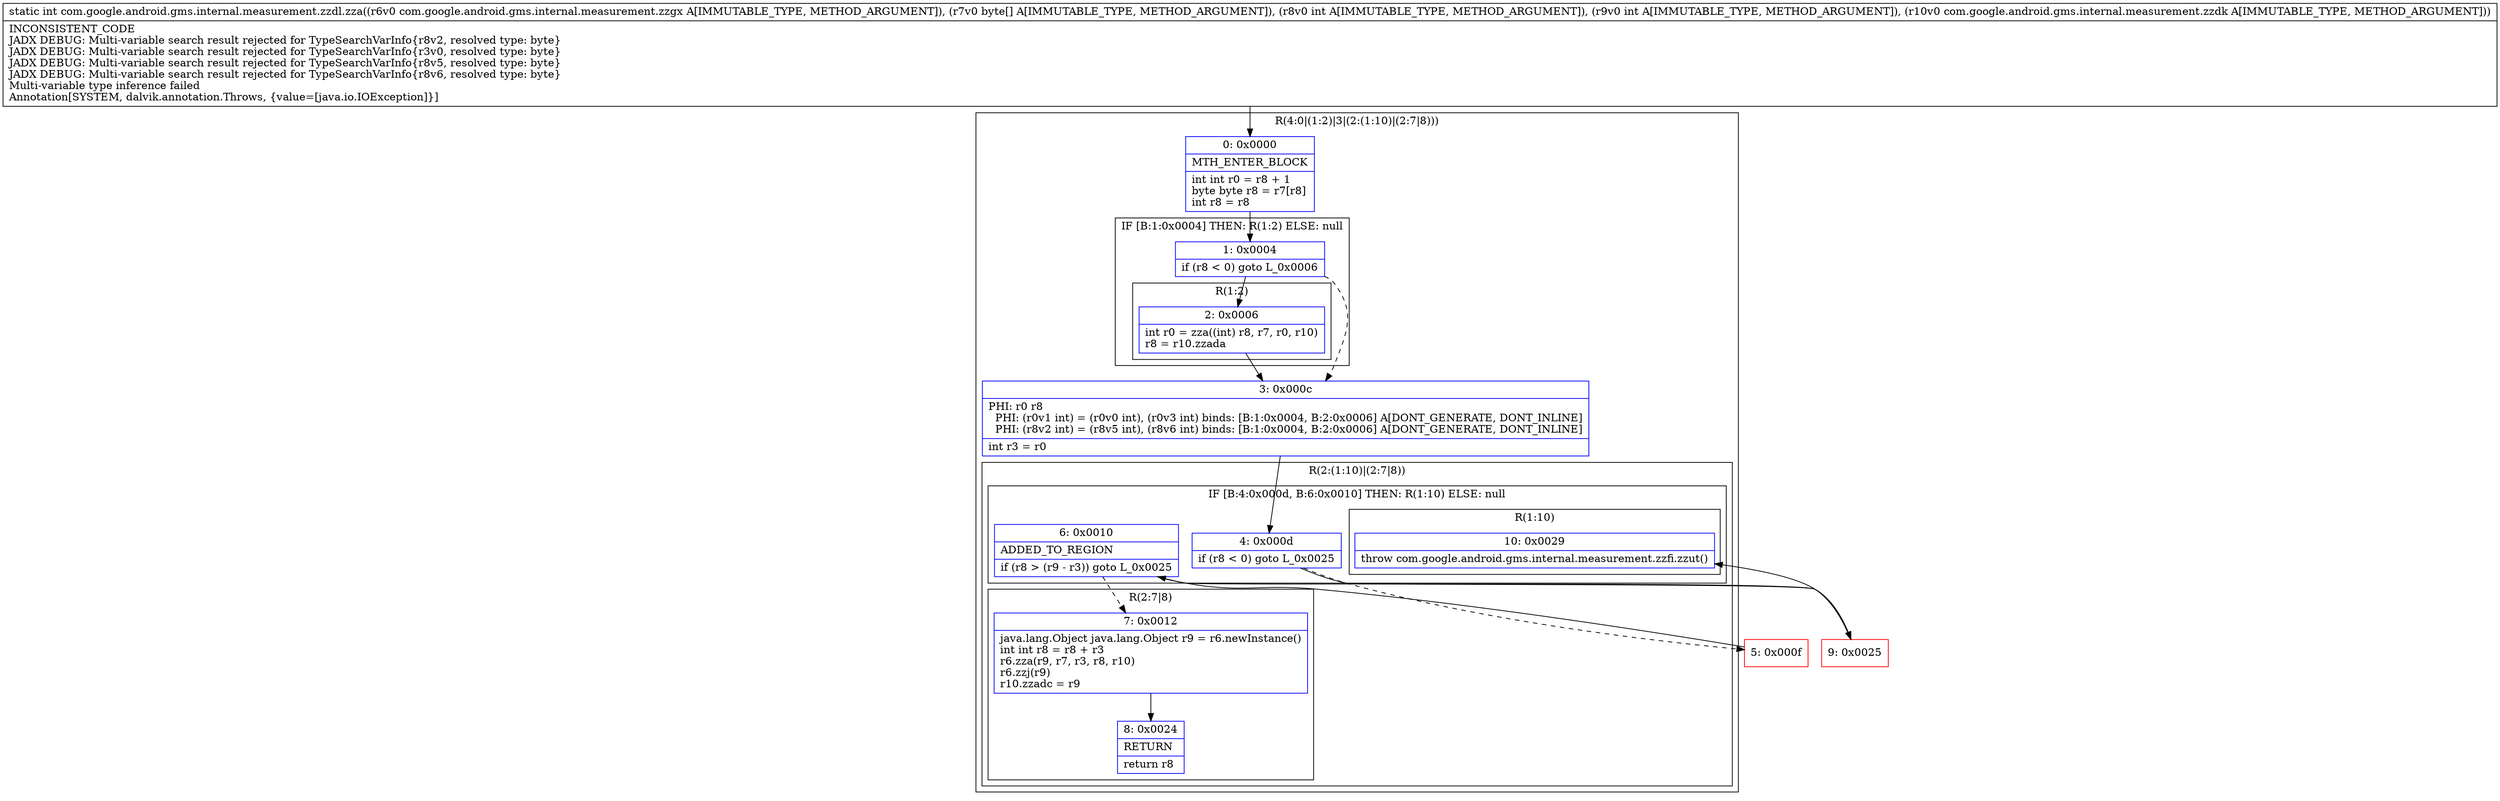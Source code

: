 digraph "CFG forcom.google.android.gms.internal.measurement.zzdl.zza(Lcom\/google\/android\/gms\/internal\/measurement\/zzgx;[BIILcom\/google\/android\/gms\/internal\/measurement\/zzdk;)I" {
subgraph cluster_Region_1417836242 {
label = "R(4:0|(1:2)|3|(2:(1:10)|(2:7|8)))";
node [shape=record,color=blue];
Node_0 [shape=record,label="{0\:\ 0x0000|MTH_ENTER_BLOCK\l|int int r0 = r8 + 1\lbyte byte r8 = r7[r8]\lint r8 = r8\l}"];
subgraph cluster_IfRegion_344825916 {
label = "IF [B:1:0x0004] THEN: R(1:2) ELSE: null";
node [shape=record,color=blue];
Node_1 [shape=record,label="{1\:\ 0x0004|if (r8 \< 0) goto L_0x0006\l}"];
subgraph cluster_Region_1884562300 {
label = "R(1:2)";
node [shape=record,color=blue];
Node_2 [shape=record,label="{2\:\ 0x0006|int r0 = zza((int) r8, r7, r0, r10)\lr8 = r10.zzada\l}"];
}
}
Node_3 [shape=record,label="{3\:\ 0x000c|PHI: r0 r8 \l  PHI: (r0v1 int) = (r0v0 int), (r0v3 int) binds: [B:1:0x0004, B:2:0x0006] A[DONT_GENERATE, DONT_INLINE]\l  PHI: (r8v2 int) = (r8v5 int), (r8v6 int) binds: [B:1:0x0004, B:2:0x0006] A[DONT_GENERATE, DONT_INLINE]\l|int r3 = r0\l}"];
subgraph cluster_Region_551128343 {
label = "R(2:(1:10)|(2:7|8))";
node [shape=record,color=blue];
subgraph cluster_IfRegion_90689709 {
label = "IF [B:4:0x000d, B:6:0x0010] THEN: R(1:10) ELSE: null";
node [shape=record,color=blue];
Node_4 [shape=record,label="{4\:\ 0x000d|if (r8 \< 0) goto L_0x0025\l}"];
Node_6 [shape=record,label="{6\:\ 0x0010|ADDED_TO_REGION\l|if (r8 \> (r9 \- r3)) goto L_0x0025\l}"];
subgraph cluster_Region_1906256159 {
label = "R(1:10)";
node [shape=record,color=blue];
Node_10 [shape=record,label="{10\:\ 0x0029|throw com.google.android.gms.internal.measurement.zzfi.zzut()\l}"];
}
}
subgraph cluster_Region_1117000245 {
label = "R(2:7|8)";
node [shape=record,color=blue];
Node_7 [shape=record,label="{7\:\ 0x0012|java.lang.Object java.lang.Object r9 = r6.newInstance()\lint int r8 = r8 + r3\lr6.zza(r9, r7, r3, r8, r10)\lr6.zzj(r9)\lr10.zzadc = r9\l}"];
Node_8 [shape=record,label="{8\:\ 0x0024|RETURN\l|return r8\l}"];
}
}
}
Node_5 [shape=record,color=red,label="{5\:\ 0x000f}"];
Node_9 [shape=record,color=red,label="{9\:\ 0x0025}"];
MethodNode[shape=record,label="{static int com.google.android.gms.internal.measurement.zzdl.zza((r6v0 com.google.android.gms.internal.measurement.zzgx A[IMMUTABLE_TYPE, METHOD_ARGUMENT]), (r7v0 byte[] A[IMMUTABLE_TYPE, METHOD_ARGUMENT]), (r8v0 int A[IMMUTABLE_TYPE, METHOD_ARGUMENT]), (r9v0 int A[IMMUTABLE_TYPE, METHOD_ARGUMENT]), (r10v0 com.google.android.gms.internal.measurement.zzdk A[IMMUTABLE_TYPE, METHOD_ARGUMENT]))  | INCONSISTENT_CODE\lJADX DEBUG: Multi\-variable search result rejected for TypeSearchVarInfo\{r8v2, resolved type: byte\}\lJADX DEBUG: Multi\-variable search result rejected for TypeSearchVarInfo\{r3v0, resolved type: byte\}\lJADX DEBUG: Multi\-variable search result rejected for TypeSearchVarInfo\{r8v5, resolved type: byte\}\lJADX DEBUG: Multi\-variable search result rejected for TypeSearchVarInfo\{r8v6, resolved type: byte\}\lMulti\-variable type inference failed\lAnnotation[SYSTEM, dalvik.annotation.Throws, \{value=[java.io.IOException]\}]\l}"];
MethodNode -> Node_0;
Node_0 -> Node_1;
Node_1 -> Node_2;
Node_1 -> Node_3[style=dashed];
Node_2 -> Node_3;
Node_3 -> Node_4;
Node_4 -> Node_5[style=dashed];
Node_4 -> Node_9;
Node_6 -> Node_7[style=dashed];
Node_6 -> Node_9;
Node_7 -> Node_8;
Node_5 -> Node_6;
Node_9 -> Node_10;
}

